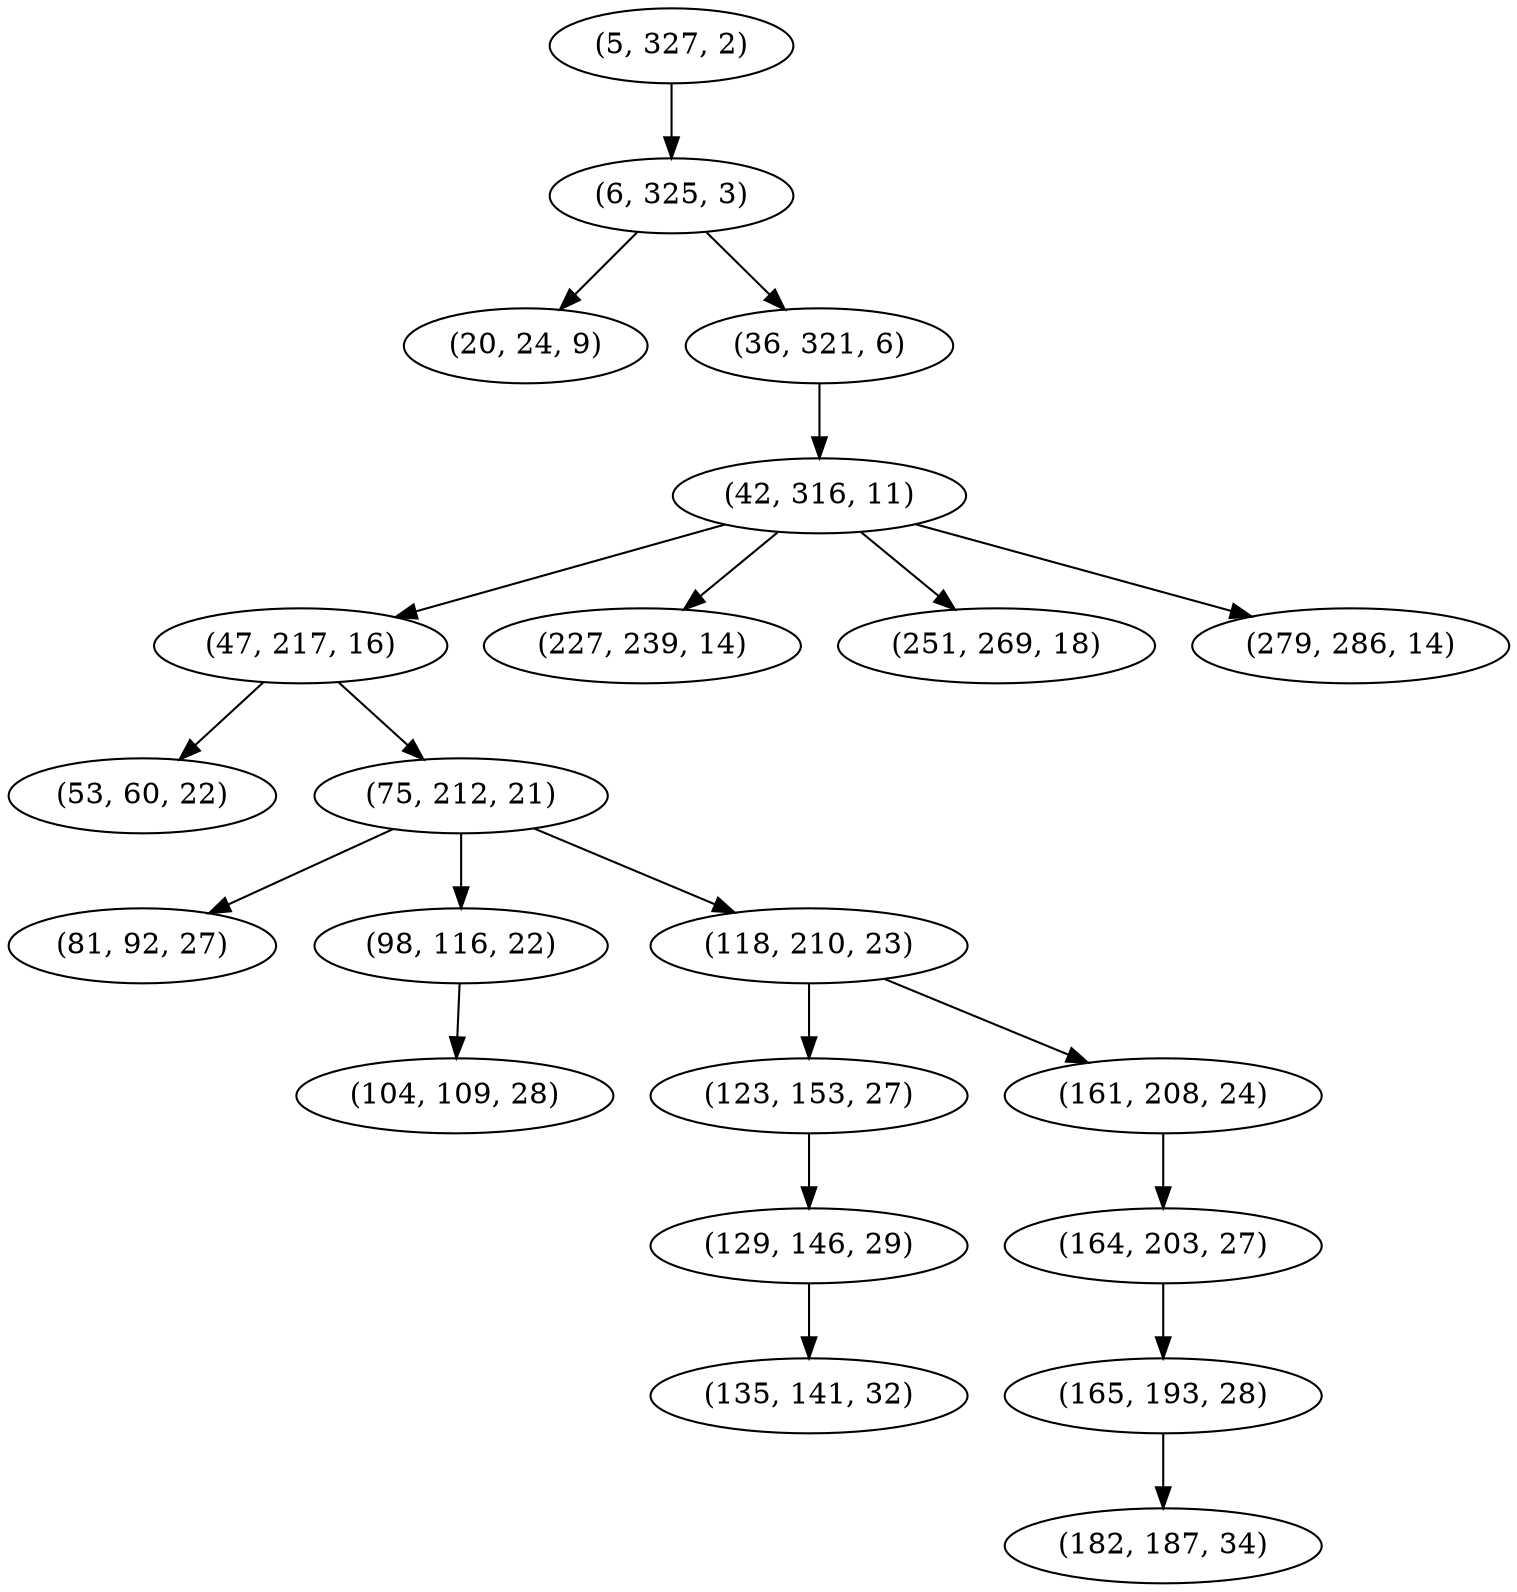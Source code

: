 digraph tree {
    "(5, 327, 2)";
    "(6, 325, 3)";
    "(20, 24, 9)";
    "(36, 321, 6)";
    "(42, 316, 11)";
    "(47, 217, 16)";
    "(53, 60, 22)";
    "(75, 212, 21)";
    "(81, 92, 27)";
    "(98, 116, 22)";
    "(104, 109, 28)";
    "(118, 210, 23)";
    "(123, 153, 27)";
    "(129, 146, 29)";
    "(135, 141, 32)";
    "(161, 208, 24)";
    "(164, 203, 27)";
    "(165, 193, 28)";
    "(182, 187, 34)";
    "(227, 239, 14)";
    "(251, 269, 18)";
    "(279, 286, 14)";
    "(5, 327, 2)" -> "(6, 325, 3)";
    "(6, 325, 3)" -> "(20, 24, 9)";
    "(6, 325, 3)" -> "(36, 321, 6)";
    "(36, 321, 6)" -> "(42, 316, 11)";
    "(42, 316, 11)" -> "(47, 217, 16)";
    "(42, 316, 11)" -> "(227, 239, 14)";
    "(42, 316, 11)" -> "(251, 269, 18)";
    "(42, 316, 11)" -> "(279, 286, 14)";
    "(47, 217, 16)" -> "(53, 60, 22)";
    "(47, 217, 16)" -> "(75, 212, 21)";
    "(75, 212, 21)" -> "(81, 92, 27)";
    "(75, 212, 21)" -> "(98, 116, 22)";
    "(75, 212, 21)" -> "(118, 210, 23)";
    "(98, 116, 22)" -> "(104, 109, 28)";
    "(118, 210, 23)" -> "(123, 153, 27)";
    "(118, 210, 23)" -> "(161, 208, 24)";
    "(123, 153, 27)" -> "(129, 146, 29)";
    "(129, 146, 29)" -> "(135, 141, 32)";
    "(161, 208, 24)" -> "(164, 203, 27)";
    "(164, 203, 27)" -> "(165, 193, 28)";
    "(165, 193, 28)" -> "(182, 187, 34)";
}
